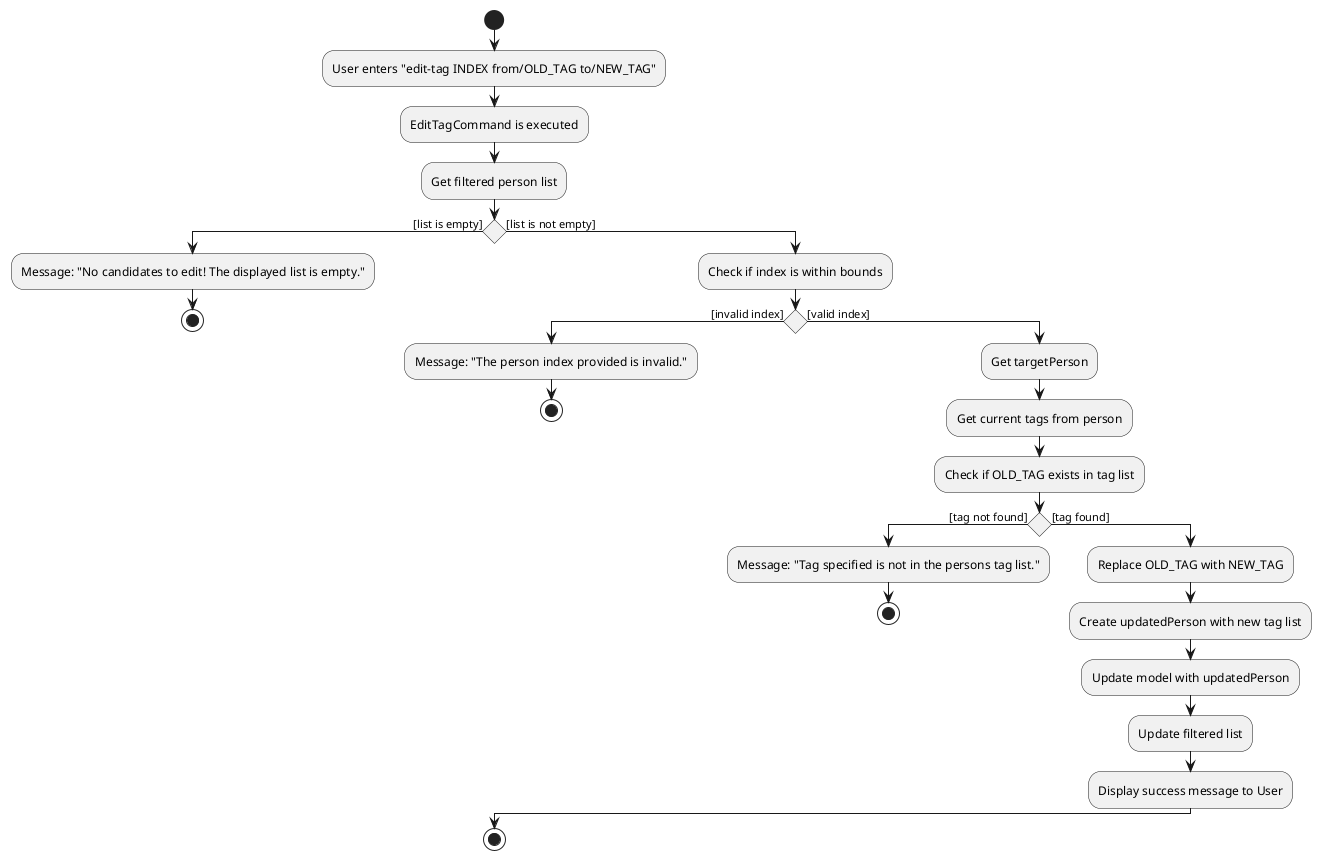 @startuml
start

:User enters "edit-tag INDEX from/OLD_TAG to/NEW_TAG";

:EditTagCommand is executed;

:Get filtered person list;

if () then ([list is empty])
    :Message: "No candidates to edit! The displayed list is empty.";
    stop
else ([list is not empty])
    :Check if index is within bounds;

    if () then ([invalid index])
        :Message: "The person index provided is invalid.";
        stop
    else ([valid index])
        :Get targetPerson;
        :Get current tags from person;

        :Check if OLD_TAG exists in tag list;

        if () then ([tag not found])
            :Message: "Tag specified is not in the persons tag list.";
            stop
        else ([tag found])
            :Replace OLD_TAG with NEW_TAG;
            :Create updatedPerson with new tag list;

            :Update model with updatedPerson;
            :Update filtered list;

            :Display success message to User;
        endif
    endif
endif

stop
@enduml
